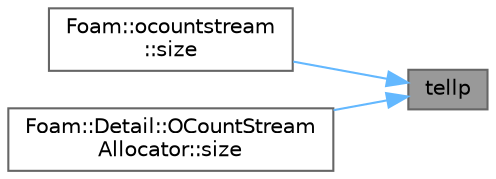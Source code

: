 digraph "tellp"
{
 // LATEX_PDF_SIZE
  bgcolor="transparent";
  edge [fontname=Helvetica,fontsize=10,labelfontname=Helvetica,labelfontsize=10];
  node [fontname=Helvetica,fontsize=10,shape=box,height=0.2,width=0.4];
  rankdir="RL";
  Node1 [id="Node000001",label="tellp",height=0.2,width=0.4,color="gray40", fillcolor="grey60", style="filled", fontcolor="black",tooltip=" "];
  Node1 -> Node2 [id="edge1_Node000001_Node000002",dir="back",color="steelblue1",style="solid",tooltip=" "];
  Node2 [id="Node000002",label="Foam::ocountstream\l::size",height=0.2,width=0.4,color="grey40", fillcolor="white", style="filled",URL="$classFoam_1_1ocountstream.html#a42cf8e2f50c807687408fd03848cd1da",tooltip=" "];
  Node1 -> Node3 [id="edge2_Node000001_Node000003",dir="back",color="steelblue1",style="solid",tooltip=" "];
  Node3 [id="Node000003",label="Foam::Detail::OCountStream\lAllocator::size",height=0.2,width=0.4,color="grey40", fillcolor="white", style="filled",URL="$classFoam_1_1Detail_1_1OCountStreamAllocator.html#a42cf8e2f50c807687408fd03848cd1da",tooltip=" "];
}
